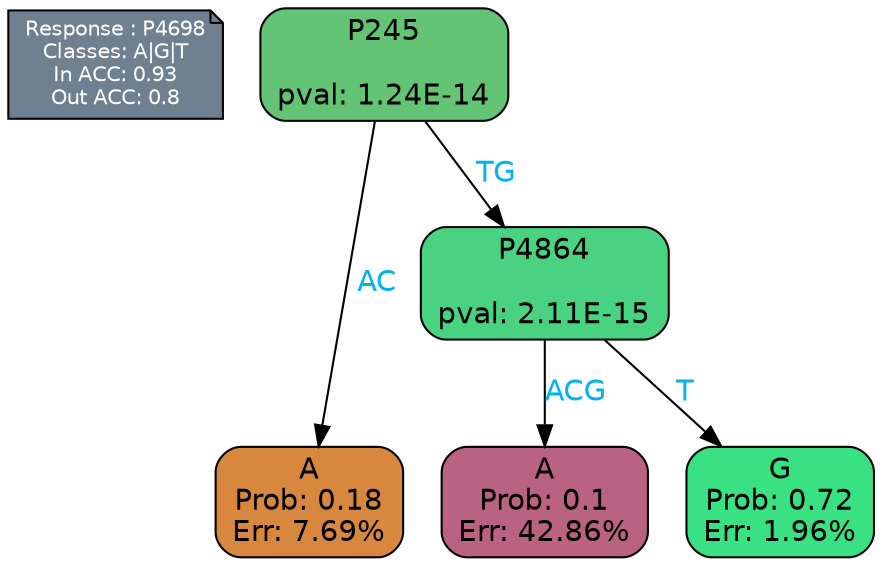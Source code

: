 digraph Tree {
node [shape=box, style="filled, rounded", color="black", fontname=helvetica] ;
graph [ranksep=equally, splines=polylines, bgcolor=transparent, dpi=600] ;
edge [fontname=helvetica] ;
LEGEND [label="Response : P4698
Classes: A|G|T
In ACC: 0.93
Out ACC: 0.8
",shape=note,align=left,style=filled,fillcolor="slategray",fontcolor="white",fontsize=10];1 [label="P245

pval: 1.24E-14", fillcolor="#63c476"] ;
2 [label="A
Prob: 0.18
Err: 7.69%", fillcolor="#d7883e"] ;
3 [label="P4864

pval: 2.11E-15", fillcolor="#49d282"] ;
4 [label="A
Prob: 0.1
Err: 42.86%", fillcolor="#ba6282"] ;
5 [label="G
Prob: 0.72
Err: 1.96%", fillcolor="#3ae182"] ;
1 -> 2 [label="AC",fontcolor=deepskyblue2] ;
1 -> 3 [label="TG",fontcolor=deepskyblue2] ;
3 -> 4 [label="ACG",fontcolor=deepskyblue2] ;
3 -> 5 [label="T",fontcolor=deepskyblue2] ;
{rank = same; 2;4;5;}{rank = same; LEGEND;1;}}